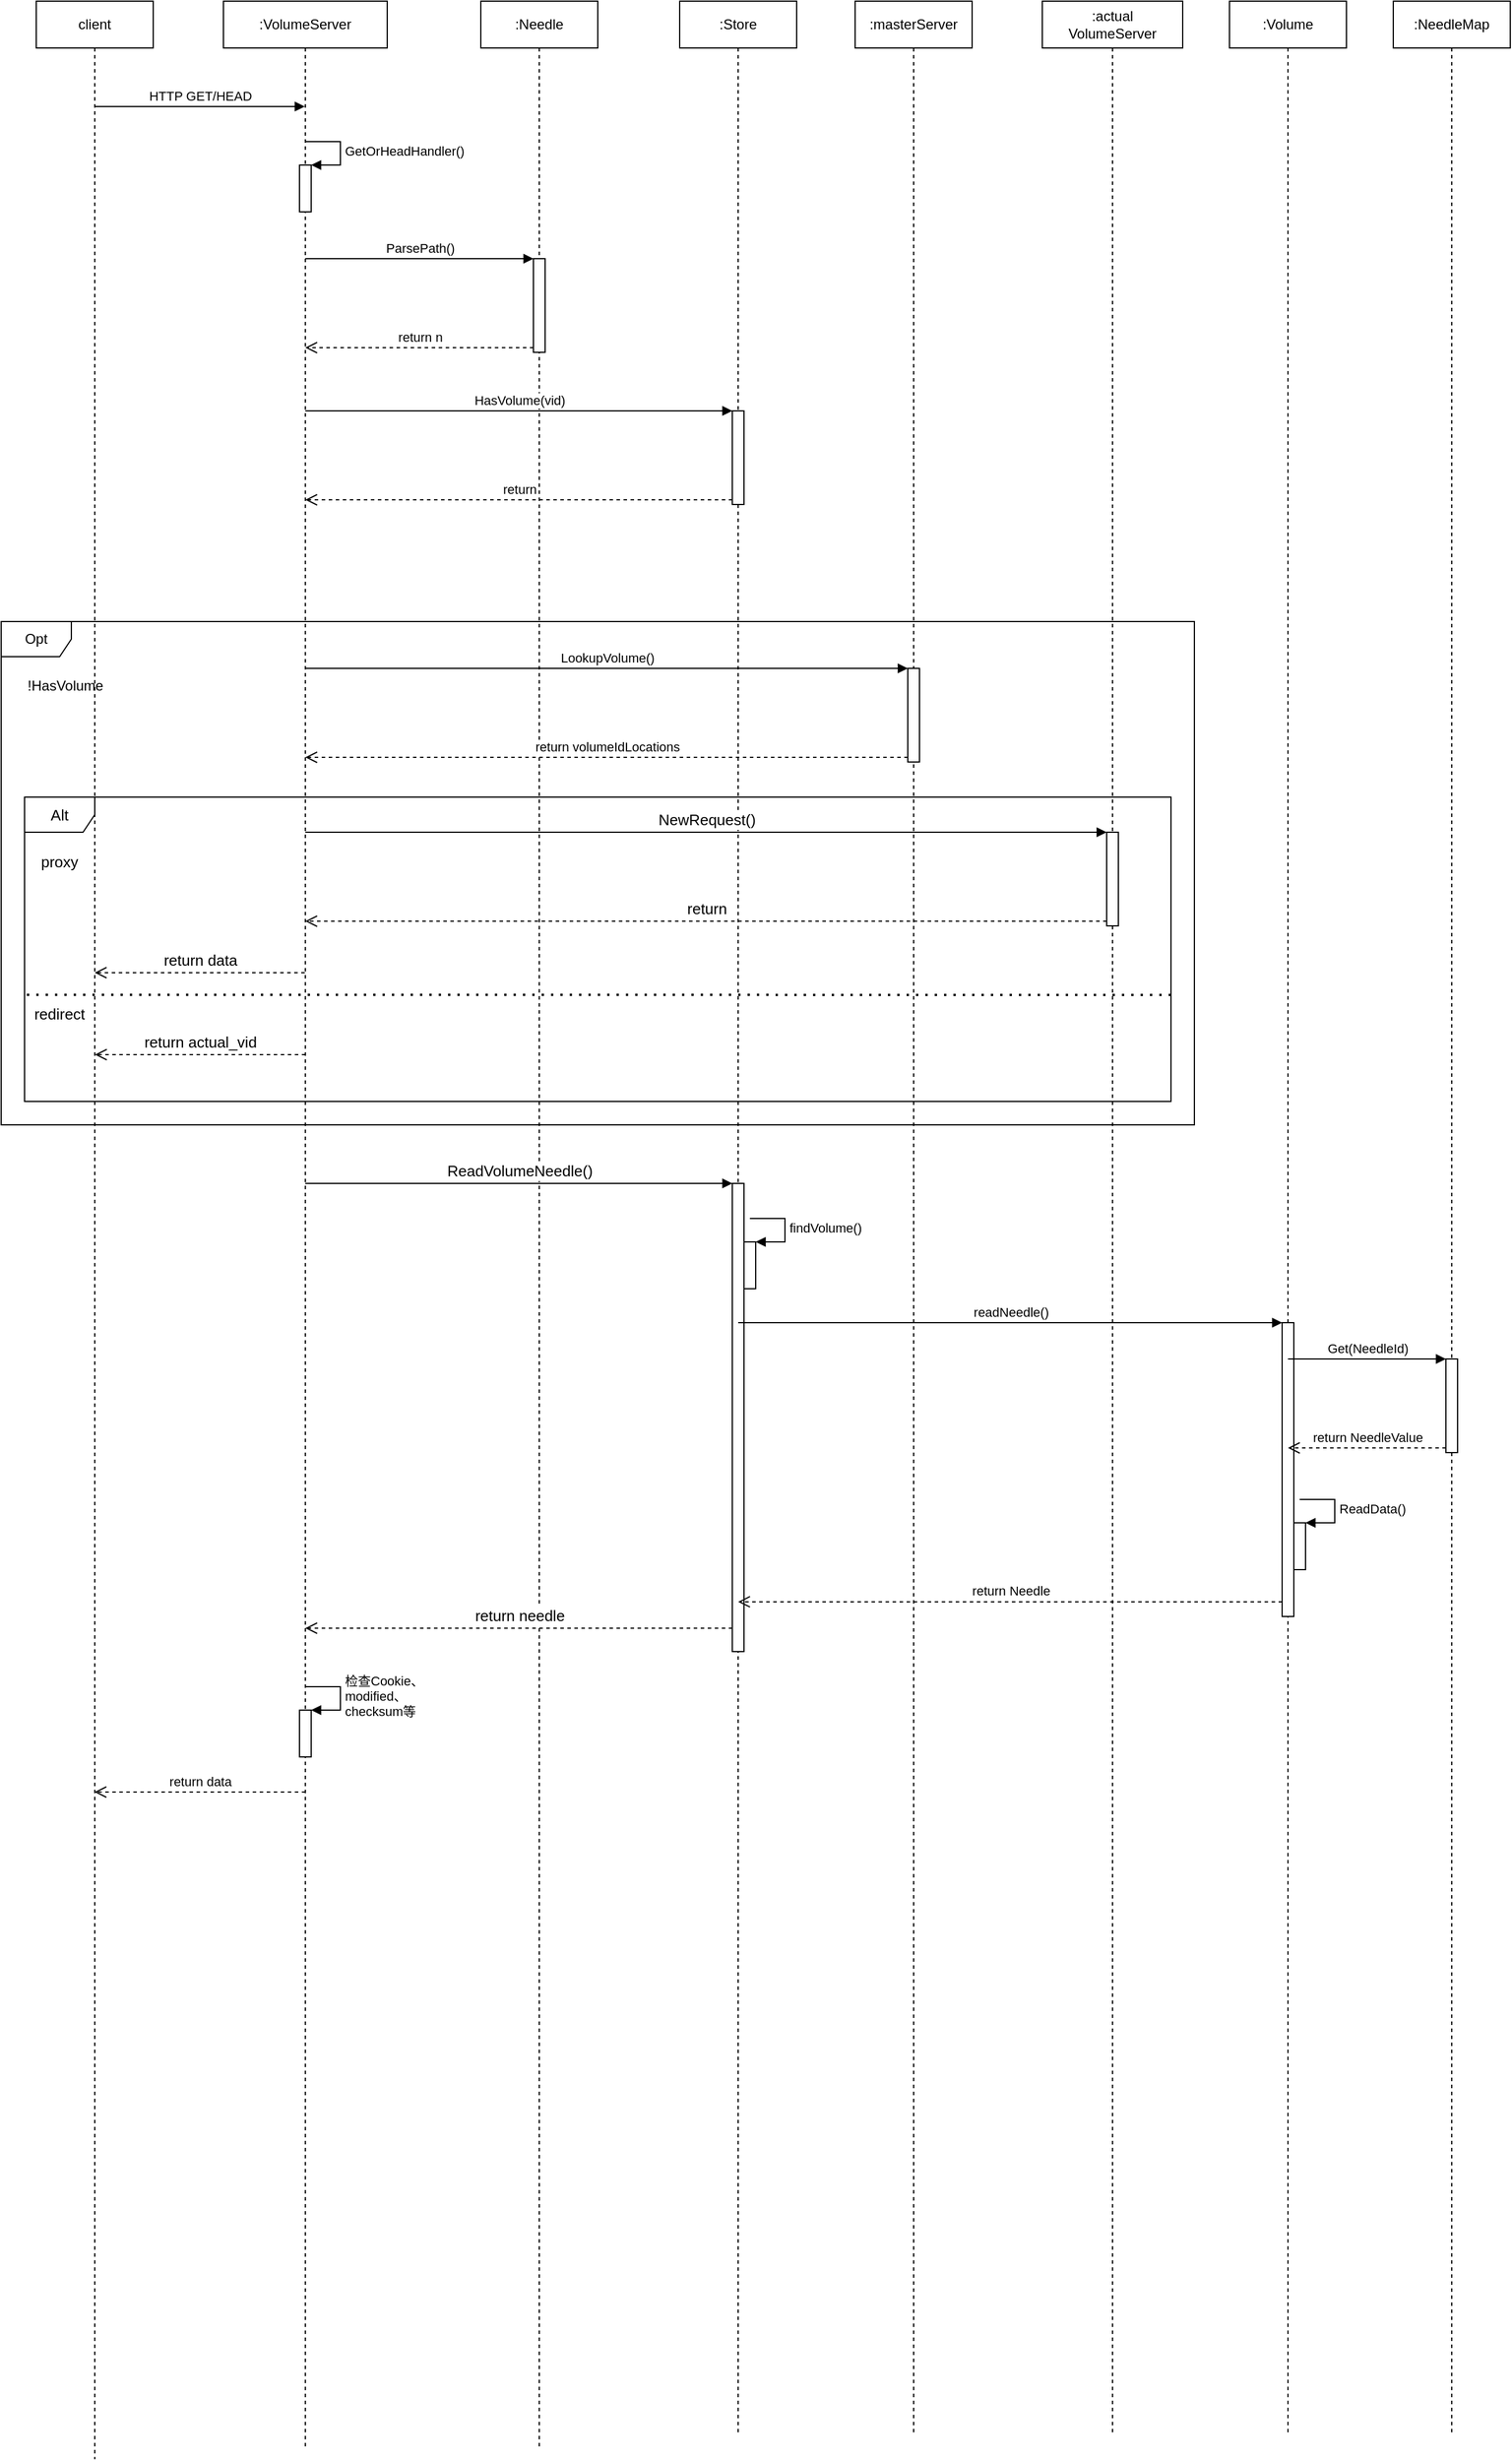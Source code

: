 <mxfile version="17.1.0" type="github">
  <diagram id="ZUv0kWveBhRgq61k_FSB" name="GET handler">
    <mxGraphModel dx="2037" dy="1099" grid="1" gridSize="10" guides="1" tooltips="1" connect="1" arrows="1" fold="1" page="1" pageScale="1" pageWidth="827" pageHeight="1169" background="none" math="0" shadow="0">
      <root>
        <mxCell id="0" />
        <mxCell id="1" parent="0" />
        <mxCell id="A5UkUH_RqDgsUybbbhkv-34" value="Alt" style="shape=umlFrame;whiteSpace=wrap;html=1;fontSize=13;" parent="1" vertex="1">
          <mxGeometry x="30" y="720" width="980" height="260" as="geometry" />
        </mxCell>
        <mxCell id="A5UkUH_RqDgsUybbbhkv-2" value="client" style="shape=umlLifeline;perimeter=lifelinePerimeter;whiteSpace=wrap;html=1;container=1;collapsible=0;recursiveResize=0;outlineConnect=0;" parent="1" vertex="1">
          <mxGeometry x="40" y="40" width="100" height="2100" as="geometry" />
        </mxCell>
        <mxCell id="mglZLB-PgXWjHyMi0s8r-18" value="Opt" style="shape=umlFrame;whiteSpace=wrap;html=1;" vertex="1" parent="A5UkUH_RqDgsUybbbhkv-2">
          <mxGeometry x="-30" y="530" width="1020" height="430" as="geometry" />
        </mxCell>
        <mxCell id="mglZLB-PgXWjHyMi0s8r-19" value="!HasVolume" style="text;html=1;strokeColor=none;fillColor=none;align=center;verticalAlign=middle;whiteSpace=wrap;rounded=0;" vertex="1" parent="A5UkUH_RqDgsUybbbhkv-2">
          <mxGeometry x="-30" y="570" width="110" height="30" as="geometry" />
        </mxCell>
        <mxCell id="A5UkUH_RqDgsUybbbhkv-3" value=":VolumeServer" style="shape=umlLifeline;perimeter=lifelinePerimeter;whiteSpace=wrap;html=1;container=1;collapsible=0;recursiveResize=0;outlineConnect=0;" parent="1" vertex="1">
          <mxGeometry x="200" y="40" width="140" height="2090" as="geometry" />
        </mxCell>
        <mxCell id="A5UkUH_RqDgsUybbbhkv-9" value="" style="html=1;points=[];perimeter=orthogonalPerimeter;" parent="A5UkUH_RqDgsUybbbhkv-3" vertex="1">
          <mxGeometry x="65" y="140" width="10" height="40" as="geometry" />
        </mxCell>
        <mxCell id="A5UkUH_RqDgsUybbbhkv-10" value="GetOrHeadHandler()" style="edgeStyle=orthogonalEdgeStyle;html=1;align=left;spacingLeft=2;endArrow=block;rounded=0;entryX=1;entryY=0;" parent="A5UkUH_RqDgsUybbbhkv-3" target="A5UkUH_RqDgsUybbbhkv-9" edge="1">
          <mxGeometry relative="1" as="geometry">
            <mxPoint x="70" y="120" as="sourcePoint" />
            <Array as="points">
              <mxPoint x="100" y="120" />
            </Array>
          </mxGeometry>
        </mxCell>
        <mxCell id="A5UkUH_RqDgsUybbbhkv-33" value="return actual_vid" style="html=1;verticalAlign=bottom;endArrow=open;dashed=1;endSize=8;rounded=0;fontSize=13;" parent="A5UkUH_RqDgsUybbbhkv-3" edge="1">
          <mxGeometry relative="1" as="geometry">
            <mxPoint x="70" y="900" as="sourcePoint" />
            <mxPoint x="-109.833" y="900" as="targetPoint" />
          </mxGeometry>
        </mxCell>
        <mxCell id="mglZLB-PgXWjHyMi0s8r-15" value="" style="html=1;points=[];perimeter=orthogonalPerimeter;" vertex="1" parent="A5UkUH_RqDgsUybbbhkv-3">
          <mxGeometry x="65" y="1460" width="10" height="40" as="geometry" />
        </mxCell>
        <mxCell id="mglZLB-PgXWjHyMi0s8r-16" value="检查Cookie、&lt;br&gt;modified、&lt;br&gt;checksum等" style="edgeStyle=orthogonalEdgeStyle;html=1;align=left;spacingLeft=2;endArrow=block;rounded=0;entryX=1;entryY=0;" edge="1" target="mglZLB-PgXWjHyMi0s8r-15" parent="A5UkUH_RqDgsUybbbhkv-3">
          <mxGeometry relative="1" as="geometry">
            <mxPoint x="70" y="1440" as="sourcePoint" />
            <Array as="points">
              <mxPoint x="100" y="1440" />
            </Array>
          </mxGeometry>
        </mxCell>
        <mxCell id="mglZLB-PgXWjHyMi0s8r-17" value="return data" style="html=1;verticalAlign=bottom;endArrow=open;dashed=1;endSize=8;rounded=0;" edge="1" parent="A5UkUH_RqDgsUybbbhkv-3">
          <mxGeometry relative="1" as="geometry">
            <mxPoint x="70" y="1530" as="sourcePoint" />
            <mxPoint x="-110.167" y="1530" as="targetPoint" />
          </mxGeometry>
        </mxCell>
        <mxCell id="A5UkUH_RqDgsUybbbhkv-7" value="HTTP GET/HEAD" style="html=1;verticalAlign=bottom;endArrow=block;rounded=0;" parent="1" target="A5UkUH_RqDgsUybbbhkv-3" edge="1">
          <mxGeometry width="80" relative="1" as="geometry">
            <mxPoint x="90" y="130" as="sourcePoint" />
            <mxPoint x="170" y="130" as="targetPoint" />
          </mxGeometry>
        </mxCell>
        <mxCell id="A5UkUH_RqDgsUybbbhkv-11" value=":Needle" style="shape=umlLifeline;perimeter=lifelinePerimeter;whiteSpace=wrap;html=1;container=1;collapsible=0;recursiveResize=0;outlineConnect=0;" parent="1" vertex="1">
          <mxGeometry x="420" y="40" width="100" height="2090" as="geometry" />
        </mxCell>
        <mxCell id="A5UkUH_RqDgsUybbbhkv-12" value="" style="html=1;points=[];perimeter=orthogonalPerimeter;" parent="A5UkUH_RqDgsUybbbhkv-11" vertex="1">
          <mxGeometry x="45" y="220" width="10" height="80" as="geometry" />
        </mxCell>
        <mxCell id="A5UkUH_RqDgsUybbbhkv-13" value="ParsePath()" style="html=1;verticalAlign=bottom;endArrow=block;entryX=0;entryY=0;rounded=0;" parent="1" source="A5UkUH_RqDgsUybbbhkv-3" target="A5UkUH_RqDgsUybbbhkv-12" edge="1">
          <mxGeometry relative="1" as="geometry">
            <mxPoint x="370" y="260" as="sourcePoint" />
          </mxGeometry>
        </mxCell>
        <mxCell id="A5UkUH_RqDgsUybbbhkv-14" value="return n" style="html=1;verticalAlign=bottom;endArrow=open;dashed=1;endSize=8;exitX=0;exitY=0.95;rounded=0;" parent="1" source="A5UkUH_RqDgsUybbbhkv-12" target="A5UkUH_RqDgsUybbbhkv-3" edge="1">
          <mxGeometry relative="1" as="geometry">
            <mxPoint x="390" y="336" as="targetPoint" />
          </mxGeometry>
        </mxCell>
        <mxCell id="A5UkUH_RqDgsUybbbhkv-16" value=":Store" style="shape=umlLifeline;perimeter=lifelinePerimeter;whiteSpace=wrap;html=1;container=1;collapsible=0;recursiveResize=0;outlineConnect=0;" parent="1" vertex="1">
          <mxGeometry x="590" y="40" width="100" height="2080" as="geometry" />
        </mxCell>
        <mxCell id="A5UkUH_RqDgsUybbbhkv-17" value="" style="html=1;points=[];perimeter=orthogonalPerimeter;" parent="A5UkUH_RqDgsUybbbhkv-16" vertex="1">
          <mxGeometry x="45" y="350" width="10" height="80" as="geometry" />
        </mxCell>
        <mxCell id="A5UkUH_RqDgsUybbbhkv-38" value="" style="html=1;points=[];perimeter=orthogonalPerimeter;fontSize=13;" parent="A5UkUH_RqDgsUybbbhkv-16" vertex="1">
          <mxGeometry x="45" y="1010" width="10" height="400" as="geometry" />
        </mxCell>
        <mxCell id="mglZLB-PgXWjHyMi0s8r-2" value="" style="html=1;points=[];perimeter=orthogonalPerimeter;" vertex="1" parent="A5UkUH_RqDgsUybbbhkv-16">
          <mxGeometry x="55" y="1060" width="10" height="40" as="geometry" />
        </mxCell>
        <mxCell id="mglZLB-PgXWjHyMi0s8r-3" value="findVolume()" style="edgeStyle=orthogonalEdgeStyle;html=1;align=left;spacingLeft=2;endArrow=block;rounded=0;entryX=1;entryY=0;" edge="1" target="mglZLB-PgXWjHyMi0s8r-2" parent="A5UkUH_RqDgsUybbbhkv-16">
          <mxGeometry relative="1" as="geometry">
            <mxPoint x="60" y="1040" as="sourcePoint" />
            <Array as="points">
              <mxPoint x="90" y="1040" />
            </Array>
          </mxGeometry>
        </mxCell>
        <mxCell id="A5UkUH_RqDgsUybbbhkv-18" value="HasVolume(vid)" style="html=1;verticalAlign=bottom;endArrow=block;entryX=0;entryY=0;rounded=0;" parent="1" target="A5UkUH_RqDgsUybbbhkv-17" edge="1">
          <mxGeometry relative="1" as="geometry">
            <mxPoint x="270" y="390" as="sourcePoint" />
          </mxGeometry>
        </mxCell>
        <mxCell id="A5UkUH_RqDgsUybbbhkv-19" value="return" style="html=1;verticalAlign=bottom;endArrow=open;dashed=1;endSize=8;exitX=0;exitY=0.95;rounded=0;" parent="1" source="A5UkUH_RqDgsUybbbhkv-17" edge="1">
          <mxGeometry relative="1" as="geometry">
            <mxPoint x="270" y="466" as="targetPoint" />
          </mxGeometry>
        </mxCell>
        <mxCell id="A5UkUH_RqDgsUybbbhkv-23" value=":masterServer" style="shape=umlLifeline;perimeter=lifelinePerimeter;whiteSpace=wrap;html=1;container=1;collapsible=0;recursiveResize=0;outlineConnect=0;" parent="1" vertex="1">
          <mxGeometry x="740" y="40" width="100" height="2080" as="geometry" />
        </mxCell>
        <mxCell id="A5UkUH_RqDgsUybbbhkv-24" value="" style="html=1;points=[];perimeter=orthogonalPerimeter;" parent="A5UkUH_RqDgsUybbbhkv-23" vertex="1">
          <mxGeometry x="45" y="570" width="10" height="80" as="geometry" />
        </mxCell>
        <mxCell id="A5UkUH_RqDgsUybbbhkv-25" value="LookupVolume()" style="html=1;verticalAlign=bottom;endArrow=block;entryX=0;entryY=0;rounded=0;" parent="1" source="A5UkUH_RqDgsUybbbhkv-3" target="A5UkUH_RqDgsUybbbhkv-24" edge="1">
          <mxGeometry relative="1" as="geometry">
            <mxPoint x="715" y="610" as="sourcePoint" />
          </mxGeometry>
        </mxCell>
        <mxCell id="A5UkUH_RqDgsUybbbhkv-26" value="return volumeIdLocations" style="html=1;verticalAlign=bottom;endArrow=open;dashed=1;endSize=8;exitX=0;exitY=0.95;rounded=0;" parent="1" source="A5UkUH_RqDgsUybbbhkv-24" target="A5UkUH_RqDgsUybbbhkv-3" edge="1">
          <mxGeometry relative="1" as="geometry">
            <mxPoint x="715" y="686" as="targetPoint" />
          </mxGeometry>
        </mxCell>
        <mxCell id="A5UkUH_RqDgsUybbbhkv-27" value=":actual&lt;br&gt;VolumeServer" style="shape=umlLifeline;perimeter=lifelinePerimeter;whiteSpace=wrap;html=1;container=1;collapsible=0;recursiveResize=0;outlineConnect=0;" parent="1" vertex="1">
          <mxGeometry x="900" y="40" width="120" height="2080" as="geometry" />
        </mxCell>
        <mxCell id="A5UkUH_RqDgsUybbbhkv-28" value="" style="html=1;points=[];perimeter=orthogonalPerimeter;fontSize=13;" parent="A5UkUH_RqDgsUybbbhkv-27" vertex="1">
          <mxGeometry x="55" y="710" width="10" height="80" as="geometry" />
        </mxCell>
        <mxCell id="A5UkUH_RqDgsUybbbhkv-36" value="proxy" style="text;html=1;strokeColor=none;fillColor=none;align=center;verticalAlign=middle;whiteSpace=wrap;rounded=0;fontSize=13;" parent="A5UkUH_RqDgsUybbbhkv-27" vertex="1">
          <mxGeometry x="-870" y="720" width="60" height="30" as="geometry" />
        </mxCell>
        <mxCell id="A5UkUH_RqDgsUybbbhkv-37" value="redirect" style="text;html=1;strokeColor=none;fillColor=none;align=center;verticalAlign=middle;whiteSpace=wrap;rounded=0;fontSize=13;" parent="A5UkUH_RqDgsUybbbhkv-27" vertex="1">
          <mxGeometry x="-870" y="850" width="60" height="30" as="geometry" />
        </mxCell>
        <mxCell id="A5UkUH_RqDgsUybbbhkv-29" value="NewRequest()" style="html=1;verticalAlign=bottom;endArrow=block;entryX=0;entryY=0;rounded=0;fontSize=13;" parent="1" source="A5UkUH_RqDgsUybbbhkv-3" target="A5UkUH_RqDgsUybbbhkv-28" edge="1">
          <mxGeometry relative="1" as="geometry">
            <mxPoint x="870" y="750" as="sourcePoint" />
          </mxGeometry>
        </mxCell>
        <mxCell id="A5UkUH_RqDgsUybbbhkv-30" value="return" style="html=1;verticalAlign=bottom;endArrow=open;dashed=1;endSize=8;exitX=0;exitY=0.95;rounded=0;fontSize=13;" parent="1" source="A5UkUH_RqDgsUybbbhkv-28" target="A5UkUH_RqDgsUybbbhkv-3" edge="1">
          <mxGeometry relative="1" as="geometry">
            <mxPoint x="870" y="826" as="targetPoint" />
          </mxGeometry>
        </mxCell>
        <mxCell id="A5UkUH_RqDgsUybbbhkv-31" value="return data" style="html=1;verticalAlign=bottom;endArrow=open;dashed=1;endSize=8;rounded=0;fontSize=13;" parent="1" source="A5UkUH_RqDgsUybbbhkv-3" target="A5UkUH_RqDgsUybbbhkv-2" edge="1">
          <mxGeometry relative="1" as="geometry">
            <mxPoint x="250" y="860" as="sourcePoint" />
            <mxPoint x="170" y="860" as="targetPoint" />
            <Array as="points">
              <mxPoint x="220" y="870" />
            </Array>
          </mxGeometry>
        </mxCell>
        <mxCell id="A5UkUH_RqDgsUybbbhkv-35" value="" style="endArrow=none;dashed=1;html=1;dashPattern=1 3;strokeWidth=2;rounded=0;fontSize=13;entryX=0;entryY=0.457;entryDx=0;entryDy=0;entryPerimeter=0;" parent="1" edge="1">
          <mxGeometry width="50" height="50" relative="1" as="geometry">
            <mxPoint x="1010" y="889" as="sourcePoint" />
            <mxPoint x="30" y="888.82" as="targetPoint" />
          </mxGeometry>
        </mxCell>
        <mxCell id="A5UkUH_RqDgsUybbbhkv-39" value="ReadVolumeNeedle()" style="html=1;verticalAlign=bottom;endArrow=block;entryX=0;entryY=0;rounded=0;fontSize=13;" parent="1" source="A5UkUH_RqDgsUybbbhkv-3" target="A5UkUH_RqDgsUybbbhkv-38" edge="1">
          <mxGeometry relative="1" as="geometry">
            <mxPoint x="565" y="1050" as="sourcePoint" />
          </mxGeometry>
        </mxCell>
        <mxCell id="A5UkUH_RqDgsUybbbhkv-40" value="return needle" style="html=1;verticalAlign=bottom;endArrow=open;dashed=1;endSize=8;exitX=0;exitY=0.95;rounded=0;fontSize=13;" parent="1" source="A5UkUH_RqDgsUybbbhkv-38" target="A5UkUH_RqDgsUybbbhkv-3" edge="1">
          <mxGeometry relative="1" as="geometry">
            <mxPoint x="565" y="1126" as="targetPoint" />
          </mxGeometry>
        </mxCell>
        <mxCell id="mglZLB-PgXWjHyMi0s8r-1" value=":Volume" style="shape=umlLifeline;perimeter=lifelinePerimeter;whiteSpace=wrap;html=1;container=1;collapsible=0;recursiveResize=0;outlineConnect=0;" vertex="1" parent="1">
          <mxGeometry x="1060" y="40" width="100" height="2080" as="geometry" />
        </mxCell>
        <mxCell id="mglZLB-PgXWjHyMi0s8r-4" value="" style="html=1;points=[];perimeter=orthogonalPerimeter;" vertex="1" parent="mglZLB-PgXWjHyMi0s8r-1">
          <mxGeometry x="45" y="1129" width="10" height="251" as="geometry" />
        </mxCell>
        <mxCell id="mglZLB-PgXWjHyMi0s8r-13" value="" style="html=1;points=[];perimeter=orthogonalPerimeter;" vertex="1" parent="mglZLB-PgXWjHyMi0s8r-1">
          <mxGeometry x="55" y="1300" width="10" height="40" as="geometry" />
        </mxCell>
        <mxCell id="mglZLB-PgXWjHyMi0s8r-14" value="ReadData()" style="edgeStyle=orthogonalEdgeStyle;html=1;align=left;spacingLeft=2;endArrow=block;rounded=0;entryX=1;entryY=0;" edge="1" target="mglZLB-PgXWjHyMi0s8r-13" parent="mglZLB-PgXWjHyMi0s8r-1">
          <mxGeometry relative="1" as="geometry">
            <mxPoint x="60" y="1280" as="sourcePoint" />
            <Array as="points">
              <mxPoint x="90" y="1280" />
            </Array>
          </mxGeometry>
        </mxCell>
        <mxCell id="mglZLB-PgXWjHyMi0s8r-5" value="readNeedle()" style="html=1;verticalAlign=bottom;endArrow=block;entryX=0;entryY=0;rounded=0;" edge="1" target="mglZLB-PgXWjHyMi0s8r-4" parent="1" source="A5UkUH_RqDgsUybbbhkv-16">
          <mxGeometry relative="1" as="geometry">
            <mxPoint x="644.5" y="1169" as="sourcePoint" />
          </mxGeometry>
        </mxCell>
        <mxCell id="mglZLB-PgXWjHyMi0s8r-6" value="return Needle" style="html=1;verticalAlign=bottom;endArrow=open;dashed=1;endSize=8;exitX=0;exitY=0.95;rounded=0;" edge="1" source="mglZLB-PgXWjHyMi0s8r-4" parent="1" target="A5UkUH_RqDgsUybbbhkv-16">
          <mxGeometry relative="1" as="geometry">
            <mxPoint x="1035" y="1245" as="targetPoint" />
          </mxGeometry>
        </mxCell>
        <mxCell id="mglZLB-PgXWjHyMi0s8r-8" value=":NeedleMap" style="shape=umlLifeline;perimeter=lifelinePerimeter;whiteSpace=wrap;html=1;container=1;collapsible=0;recursiveResize=0;outlineConnect=0;" vertex="1" parent="1">
          <mxGeometry x="1200" y="40" width="100" height="2080" as="geometry" />
        </mxCell>
        <mxCell id="mglZLB-PgXWjHyMi0s8r-9" value="" style="html=1;points=[];perimeter=orthogonalPerimeter;" vertex="1" parent="mglZLB-PgXWjHyMi0s8r-8">
          <mxGeometry x="45" y="1160" width="10" height="80" as="geometry" />
        </mxCell>
        <mxCell id="mglZLB-PgXWjHyMi0s8r-10" value="Get(NeedleId)" style="html=1;verticalAlign=bottom;endArrow=block;entryX=0;entryY=0;rounded=0;" edge="1" target="mglZLB-PgXWjHyMi0s8r-9" parent="1" source="mglZLB-PgXWjHyMi0s8r-1">
          <mxGeometry relative="1" as="geometry">
            <mxPoint x="1170" y="1200" as="sourcePoint" />
          </mxGeometry>
        </mxCell>
        <mxCell id="mglZLB-PgXWjHyMi0s8r-11" value="return NeedleValue" style="html=1;verticalAlign=bottom;endArrow=open;dashed=1;endSize=8;exitX=0;exitY=0.95;rounded=0;" edge="1" source="mglZLB-PgXWjHyMi0s8r-9" parent="1" target="mglZLB-PgXWjHyMi0s8r-1">
          <mxGeometry relative="1" as="geometry">
            <mxPoint x="1170" y="1276" as="targetPoint" />
          </mxGeometry>
        </mxCell>
      </root>
    </mxGraphModel>
  </diagram>
</mxfile>
